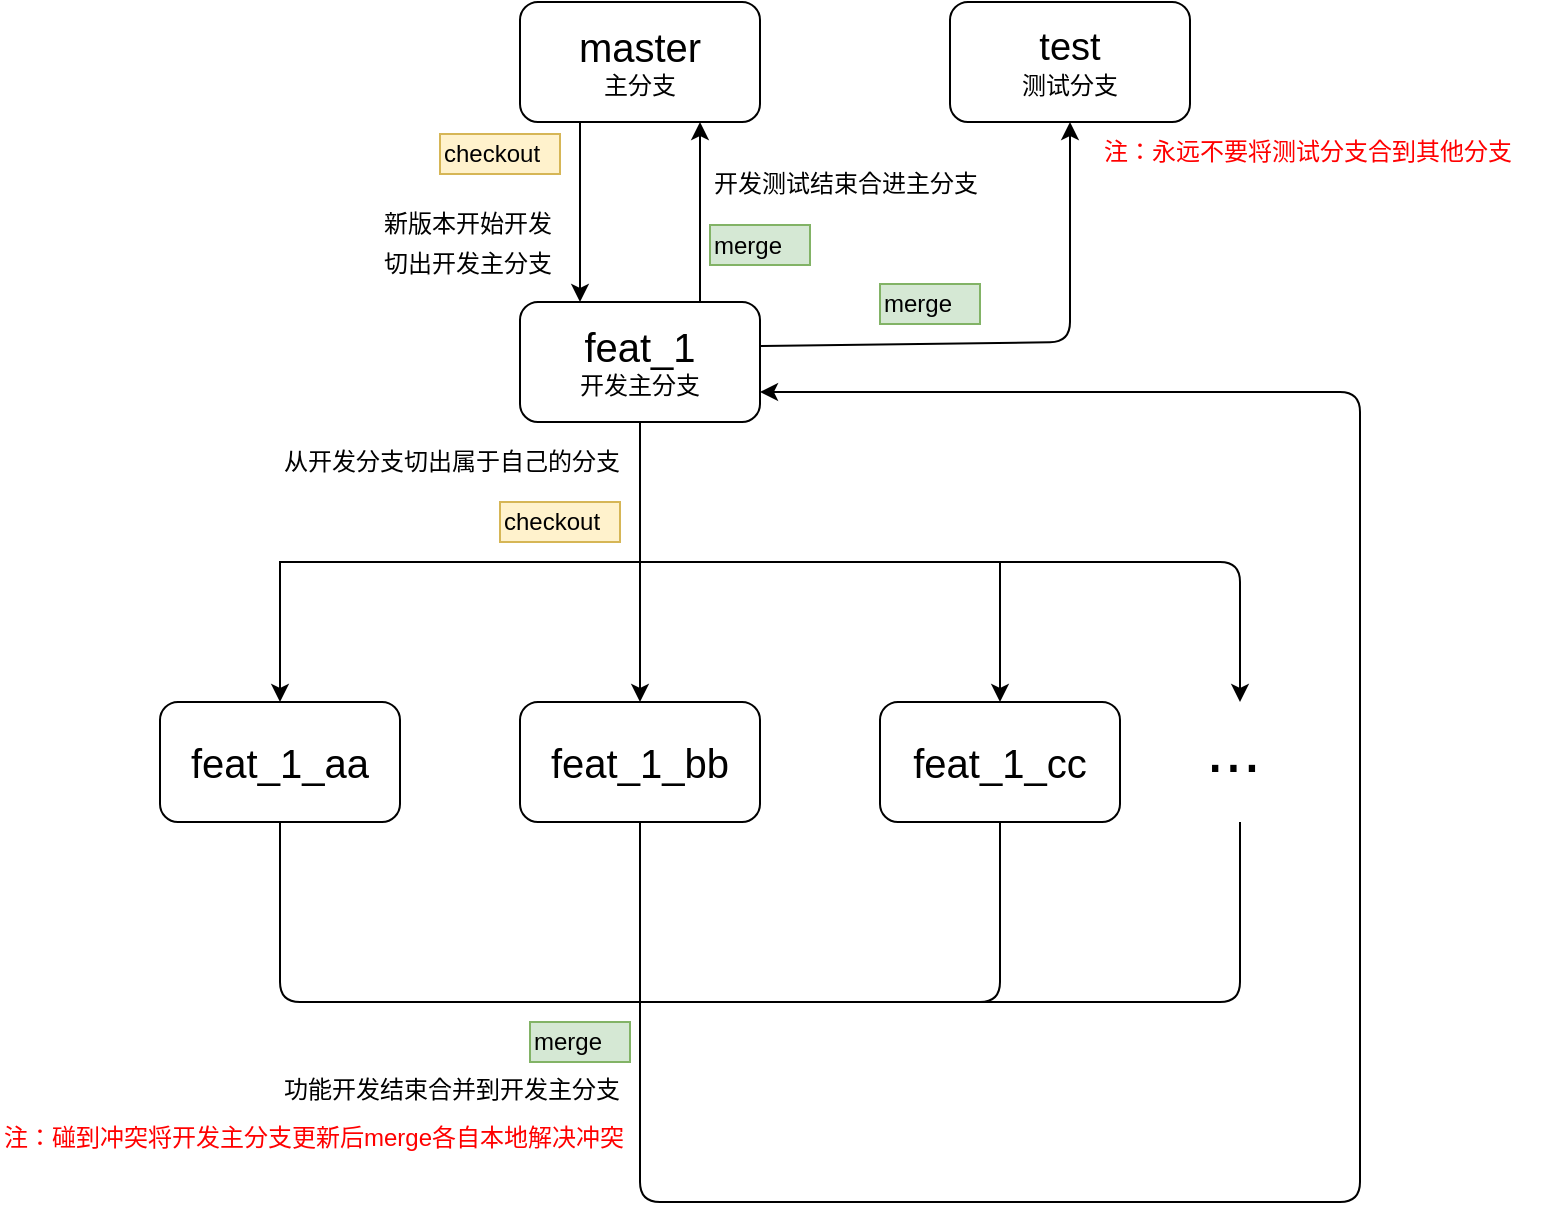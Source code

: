 <mxfile version="12.2.4" pages="1"><diagram id="udWEWcaIfhvdmYSWFqiF" name="Page-1"><mxGraphModel dx="1695" dy="765" grid="1" gridSize="10" guides="1" tooltips="1" connect="1" arrows="1" fold="1" page="1" pageScale="1" pageWidth="827" pageHeight="1169" math="0" shadow="0"><root><mxCell id="0"/><mxCell id="1" parent="0"/><mxCell id="2" value="&lt;font&gt;&lt;span style=&quot;font-size: 20px&quot;&gt;master&lt;/span&gt;&lt;br&gt;&lt;font style=&quot;font-size: 12px&quot;&gt;主分支&lt;/font&gt;&lt;br&gt;&lt;/font&gt;" style="rounded=1;whiteSpace=wrap;html=1;" parent="1" vertex="1"><mxGeometry x="250" y="10" width="120" height="60" as="geometry"/></mxCell><mxCell id="3" value="&lt;font&gt;&lt;span style=&quot;font-size: 20px&quot;&gt;feat_1&lt;/span&gt;&lt;br&gt;&lt;font style=&quot;font-size: 12px&quot;&gt;开发主分支&lt;/font&gt;&lt;br&gt;&lt;/font&gt;" style="rounded=1;whiteSpace=wrap;html=1;" parent="1" vertex="1"><mxGeometry x="250" y="160" width="120" height="60" as="geometry"/></mxCell><mxCell id="5" value="&lt;font style=&quot;font-size: 20px&quot;&gt;feat_1_aa&lt;/font&gt;" style="rounded=1;whiteSpace=wrap;html=1;" parent="1" vertex="1"><mxGeometry x="70" y="360" width="120" height="60" as="geometry"/></mxCell><mxCell id="7" value="&lt;span style=&quot;font-size: 20px ; white-space: normal&quot;&gt;feat_1_bb&lt;/span&gt;" style="rounded=1;whiteSpace=wrap;html=1;" parent="1" vertex="1"><mxGeometry x="250" y="360" width="120" height="60" as="geometry"/></mxCell><mxCell id="8" value="" style="edgeStyle=orthogonalEdgeStyle;rounded=0;orthogonalLoop=1;jettySize=auto;html=1;entryX=0.5;entryY=0;entryDx=0;entryDy=0;exitX=0.5;exitY=1;exitDx=0;exitDy=0;exitPerimeter=0;" parent="1" source="3" target="7" edge="1"><mxGeometry relative="1" as="geometry"><mxPoint x="320" y="200" as="sourcePoint"/><mxPoint x="200" y="370" as="targetPoint"/></mxGeometry></mxCell><mxCell id="9" value="&lt;span style=&quot;font-size: 20px ; white-space: normal&quot;&gt;feat_1_cc&lt;/span&gt;" style="rounded=1;whiteSpace=wrap;html=1;" parent="1" vertex="1"><mxGeometry x="430" y="360" width="120" height="60" as="geometry"/></mxCell><mxCell id="10" value="" style="edgeStyle=orthogonalEdgeStyle;rounded=0;orthogonalLoop=1;jettySize=auto;html=1;entryX=0.5;entryY=0;entryDx=0;entryDy=0;exitX=0.5;exitY=1;exitDx=0;exitDy=0;" parent="1" source="3" target="9" edge="1"><mxGeometry relative="1" as="geometry"><mxPoint x="467" y="190" as="sourcePoint"/><mxPoint x="357" y="370" as="targetPoint"/></mxGeometry></mxCell><mxCell id="11" value="" style="edgeStyle=orthogonalEdgeStyle;rounded=0;orthogonalLoop=1;jettySize=auto;html=1;entryX=0.5;entryY=0;entryDx=0;entryDy=0;exitX=0.5;exitY=1;exitDx=0;exitDy=0;" parent="1" source="3" target="5" edge="1"><mxGeometry relative="1" as="geometry"><mxPoint x="320" y="200" as="sourcePoint"/><mxPoint x="520" y="370" as="targetPoint"/></mxGeometry></mxCell><mxCell id="14" value="" style="endArrow=classic;html=1;exitX=0.25;exitY=1;exitDx=0;exitDy=0;entryX=0.25;entryY=0;entryDx=0;entryDy=0;" parent="1" source="2" target="3" edge="1"><mxGeometry width="50" height="50" relative="1" as="geometry"><mxPoint x="360" y="90" as="sourcePoint"/><mxPoint x="280" y="150" as="targetPoint"/></mxGeometry></mxCell><mxCell id="15" value="&lt;font style=&quot;font-size: 12px&quot;&gt;新版本开始开发&lt;/font&gt;" style="text;html=1;resizable=0;points=[];autosize=1;align=left;verticalAlign=top;spacingTop=-4;" parent="1" vertex="1"><mxGeometry x="180" y="111" width="100" height="20" as="geometry"/></mxCell><mxCell id="17" value="从开发分支切出属于自己的分支" style="text;html=1;resizable=0;points=[];autosize=1;align=left;verticalAlign=top;spacingTop=-4;" parent="1" vertex="1"><mxGeometry x="130" y="230" width="180" height="20" as="geometry"/></mxCell><mxCell id="18" value="" style="endArrow=classic;html=1;exitX=0.5;exitY=1;exitDx=0;exitDy=0;entryX=1;entryY=0.75;entryDx=0;entryDy=0;" parent="1" source="7" target="3" edge="1"><mxGeometry width="50" height="50" relative="1" as="geometry"><mxPoint x="250" y="440" as="sourcePoint"/><mxPoint x="470" y="170" as="targetPoint"/><Array as="points"><mxPoint x="310" y="510"/><mxPoint x="310" y="610"/><mxPoint x="670" y="610"/><mxPoint x="670" y="205"/></Array></mxGeometry></mxCell><mxCell id="20" value="" style="endArrow=none;html=1;entryX=0.5;entryY=1;entryDx=0;entryDy=0;" parent="1" target="5" edge="1"><mxGeometry width="50" height="50" relative="1" as="geometry"><mxPoint x="310" y="510" as="sourcePoint"/><mxPoint x="120" y="540" as="targetPoint"/><Array as="points"><mxPoint x="130" y="510"/></Array></mxGeometry></mxCell><mxCell id="21" value="" style="endArrow=none;html=1;entryX=0.5;entryY=1;entryDx=0;entryDy=0;" parent="1" target="9" edge="1"><mxGeometry width="50" height="50" relative="1" as="geometry"><mxPoint x="310" y="510" as="sourcePoint"/><mxPoint x="120" y="540" as="targetPoint"/><Array as="points"><mxPoint x="490" y="510"/></Array></mxGeometry></mxCell><mxCell id="24" value="功能开发结束合并到开发主分支" style="text;html=1;resizable=0;points=[];autosize=1;align=left;verticalAlign=top;spacingTop=-4;" parent="1" vertex="1"><mxGeometry x="130" y="544" width="180" height="20" as="geometry"/></mxCell><mxCell id="26" value="merge" style="text;html=1;resizable=0;points=[];autosize=1;align=left;verticalAlign=top;spacingTop=-4;fillColor=#d5e8d4;strokeColor=#82b366;" parent="1" vertex="1"><mxGeometry x="255" y="520" width="50" height="20" as="geometry"/></mxCell><mxCell id="27" value="checkout" style="text;html=1;resizable=0;points=[];autosize=1;align=left;verticalAlign=top;spacingTop=-4;fillColor=#fff2cc;strokeColor=#d6b656;" parent="1" vertex="1"><mxGeometry x="210" y="76" width="60" height="20" as="geometry"/></mxCell><mxCell id="28" value="checkout" style="text;html=1;resizable=0;points=[];autosize=1;align=left;verticalAlign=top;spacingTop=-4;fillColor=#fff2cc;strokeColor=#d6b656;" parent="1" vertex="1"><mxGeometry x="240" y="260" width="60" height="20" as="geometry"/></mxCell><mxCell id="30" value="切出开发主分支" style="text;html=1;resizable=0;points=[];autosize=1;align=left;verticalAlign=top;spacingTop=-4;" parent="1" vertex="1"><mxGeometry x="180" y="131" width="100" height="20" as="geometry"/></mxCell><mxCell id="32" value="&lt;font color=&quot;#ff0000&quot;&gt;注：碰到冲突将开发主分支更新后merge各自本地解决冲突&lt;/font&gt;" style="text;html=1;resizable=0;points=[];autosize=1;align=left;verticalAlign=top;spacingTop=-4;" parent="1" vertex="1"><mxGeometry x="-10" y="568" width="330" height="20" as="geometry"/></mxCell><mxCell id="34" value="&lt;font&gt;&lt;span style=&quot;font-size: 19px&quot;&gt;test&lt;/span&gt;&lt;br&gt;&lt;font style=&quot;font-size: 12px&quot;&gt;测试分支&lt;/font&gt;&lt;br&gt;&lt;/font&gt;" style="rounded=1;whiteSpace=wrap;html=1;" parent="1" vertex="1"><mxGeometry x="465" y="10" width="120" height="60" as="geometry"/></mxCell><mxCell id="37" value="&lt;font style=&quot;font-size: 33px&quot;&gt;...&lt;/font&gt;" style="text;html=1;resizable=0;points=[];autosize=1;align=left;verticalAlign=top;spacingTop=-4;" parent="1" vertex="1"><mxGeometry x="591" y="361" width="40" height="20" as="geometry"/></mxCell><mxCell id="39" value="" style="endArrow=none;html=1;" parent="1" edge="1"><mxGeometry width="50" height="50" relative="1" as="geometry"><mxPoint x="470" y="510" as="sourcePoint"/><mxPoint x="610" y="420" as="targetPoint"/><Array as="points"><mxPoint x="610" y="510"/></Array></mxGeometry></mxCell><mxCell id="40" value="" style="endArrow=classic;html=1;exitX=1;exitY=0.367;exitDx=0;exitDy=0;exitPerimeter=0;entryX=0.5;entryY=1;entryDx=0;entryDy=0;" parent="1" source="3" target="34" edge="1"><mxGeometry width="50" height="50" relative="1" as="geometry"><mxPoint x="10" y="690" as="sourcePoint"/><mxPoint x="60" y="640" as="targetPoint"/><Array as="points"><mxPoint x="525" y="180"/></Array></mxGeometry></mxCell><mxCell id="41" value="merge" style="text;html=1;resizable=0;points=[];autosize=1;align=left;verticalAlign=top;spacingTop=-4;fillColor=#d5e8d4;strokeColor=#82b366;" parent="1" vertex="1"><mxGeometry x="430" y="151" width="50" height="20" as="geometry"/></mxCell><mxCell id="42" value="&lt;font color=&quot;#ff0000&quot;&gt;注：永远不要将测试分支合到其他分支&lt;/font&gt;" style="text;html=1;resizable=0;points=[];autosize=1;align=left;verticalAlign=top;spacingTop=-4;" parent="1" vertex="1"><mxGeometry x="540" y="75" width="220" height="20" as="geometry"/></mxCell><mxCell id="43" value="" style="endArrow=classic;html=1;" parent="1" edge="1"><mxGeometry width="50" height="50" relative="1" as="geometry"><mxPoint x="490" y="290" as="sourcePoint"/><mxPoint x="610" y="360" as="targetPoint"/><Array as="points"><mxPoint x="610" y="290"/></Array></mxGeometry></mxCell><mxCell id="44" value="" style="endArrow=classic;html=1;exitX=0.75;exitY=0;exitDx=0;exitDy=0;entryX=0.75;entryY=1;entryDx=0;entryDy=0;" parent="1" source="3" target="2" edge="1"><mxGeometry width="50" height="50" relative="1" as="geometry"><mxPoint x="10" y="690" as="sourcePoint"/><mxPoint x="60" y="640" as="targetPoint"/></mxGeometry></mxCell><mxCell id="45" value="merge" style="text;html=1;resizable=0;points=[];autosize=1;align=left;verticalAlign=top;spacingTop=-4;fillColor=#d5e8d4;strokeColor=#82b366;" parent="1" vertex="1"><mxGeometry x="345" y="121.5" width="50" height="20" as="geometry"/></mxCell><mxCell id="47" value="开发测试结束合进主分支" style="text;html=1;resizable=0;points=[];autosize=1;align=left;verticalAlign=top;spacingTop=-4;" parent="1" vertex="1"><mxGeometry x="345" y="91" width="150" height="20" as="geometry"/></mxCell></root></mxGraphModel></diagram></mxfile>